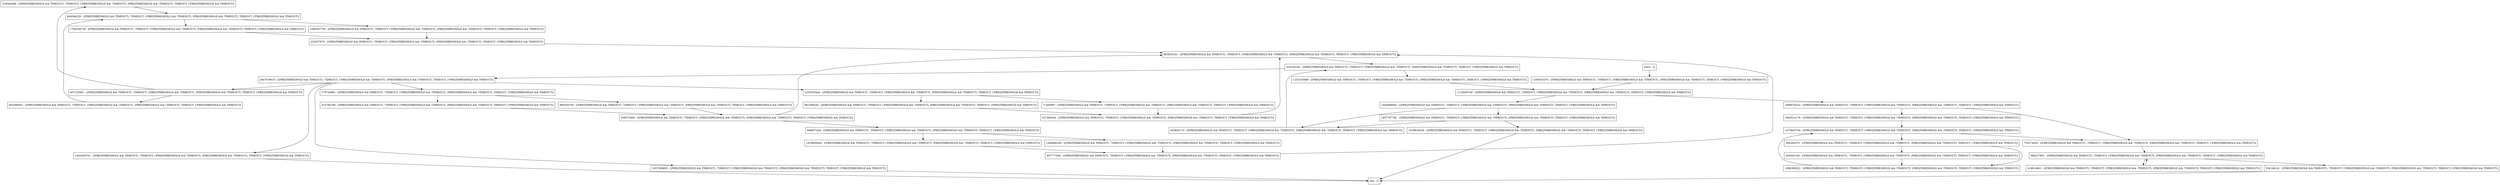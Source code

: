 digraph getColors {
node [shape=record];
318264398 [label="318264398 - [(FREQTHRESHOLD && TIMEOUT), !TIMEOUT, (!FREQTHRESHOLD && !TIMEOUT), (FREQTHRESHOLD && !TIMEOUT), TIMEOUT, (!FREQTHRESHOLD && TIMEOUT)]"];
1235202444 [label="1235202444 - [(FREQTHRESHOLD && TIMEOUT), !TIMEOUT, (!FREQTHRESHOLD && !TIMEOUT), (FREQTHRESHOLD && !TIMEOUT), TIMEOUT, (!FREQTHRESHOLD && TIMEOUT)]"];
946937244 [label="946937244 - [(FREQTHRESHOLD && TIMEOUT), !TIMEOUT, (!FREQTHRESHOLD && !TIMEOUT), (FREQTHRESHOLD && !TIMEOUT), TIMEOUT, (!FREQTHRESHOLD && TIMEOUT)]"];
1232163698 [label="1232163698 - [(FREQTHRESHOLD && TIMEOUT), !TIMEOUT, (!FREQTHRESHOLD && !TIMEOUT), (FREQTHRESHOLD && !TIMEOUT), TIMEOUT, (!FREQTHRESHOLD && TIMEOUT)]"];
515784788 [label="515784788 - [(FREQTHRESHOLD && TIMEOUT), !TIMEOUT, (!FREQTHRESHOLD && !TIMEOUT), (FREQTHRESHOLD && !TIMEOUT), TIMEOUT, (!FREQTHRESHOLD && TIMEOUT)]"];
1206680356 [label="1206680356 - [(FREQTHRESHOLD && TIMEOUT), !TIMEOUT, (!FREQTHRESHOLD && !TIMEOUT), (FREQTHRESHOLD && !TIMEOUT), TIMEOUT, (!FREQTHRESHOLD && TIMEOUT)]"];
407125901 [label="407125901 - [(FREQTHRESHOLD && TIMEOUT), !TIMEOUT, (!FREQTHRESHOLD && !TIMEOUT), (FREQTHRESHOLD && !TIMEOUT), TIMEOUT, (!FREQTHRESHOLD && TIMEOUT)]"];
204563156 [label="204563156 - [(FREQTHRESHOLD && TIMEOUT), !TIMEOUT, (!FREQTHRESHOLD && !TIMEOUT), (FREQTHRESHOLD && !TIMEOUT), TIMEOUT, (!FREQTHRESHOLD && TIMEOUT)]"];
1586307756 [label="1586307756 - [(FREQTHRESHOLD && TIMEOUT), !TIMEOUT, (!FREQTHRESHOLD && !TIMEOUT), (FREQTHRESHOLD && !TIMEOUT), TIMEOUT, (!FREQTHRESHOLD && TIMEOUT)]"];
953280601 [label="953280601 - [(FREQTHRESHOLD && TIMEOUT), !TIMEOUT, (!FREQTHRESHOLD && !TIMEOUT), (FREQTHRESHOLD && !TIMEOUT), TIMEOUT, (!FREQTHRESHOLD && TIMEOUT)]"];
1998078242 [label="1998078242 - [(FREQTHRESHOLD && TIMEOUT), !TIMEOUT, (!FREQTHRESHOLD && !TIMEOUT), (FREQTHRESHOLD && !TIMEOUT), TIMEOUT, (!FREQTHRESHOLD && TIMEOUT)]"];
333236165 [label="333236165 - [(FREQTHRESHOLD && TIMEOUT), !TIMEOUT, (!FREQTHRESHOLD && !TIMEOUT), (FREQTHRESHOLD && !TIMEOUT), TIMEOUT, (!FREQTHRESHOLD && TIMEOUT)]"];
1419859494 [label="1419859494 - [(FREQTHRESHOLD && TIMEOUT), !TIMEOUT, (!FREQTHRESHOLD && !TIMEOUT), (FREQTHRESHOLD && !TIMEOUT), TIMEOUT, (!FREQTHRESHOLD && TIMEOUT)]"];
905825141 [label="905825141 - [(FREQTHRESHOLD && TIMEOUT), !TIMEOUT, (!FREQTHRESHOLD && !TIMEOUT), (FREQTHRESHOLD && !TIMEOUT), TIMEOUT, (!FREQTHRESHOLD && TIMEOUT)]"];
235357975 [label="235357975 - [(FREQTHRESHOLD && TIMEOUT), !TIMEOUT, (!FREQTHRESHOLD && !TIMEOUT), (FREQTHRESHOLD && !TIMEOUT), TIMEOUT, (!FREQTHRESHOLD && TIMEOUT)]"];
588227991 [label="588227991 - [(FREQTHRESHOLD && TIMEOUT), !TIMEOUT, (!FREQTHRESHOLD && !TIMEOUT), (FREQTHRESHOLD && !TIMEOUT), TIMEOUT, (!FREQTHRESHOLD && TIMEOUT)]"];
755374562 [label="755374562 - [(FREQTHRESHOLD && TIMEOUT), !TIMEOUT, (!FREQTHRESHOLD && !TIMEOUT), (FREQTHRESHOLD && !TIMEOUT), TIMEOUT, (!FREQTHRESHOLD && TIMEOUT)]"];
1942514178 [label="1942514178 - [(FREQTHRESHOLD && TIMEOUT), !TIMEOUT, (!FREQTHRESHOLD && !TIMEOUT), (FREQTHRESHOLD && !TIMEOUT), TIMEOUT, (!FREQTHRESHOLD && TIMEOUT)]"];
71384087 [label="71384087 - [(FREQTHRESHOLD && TIMEOUT), !TIMEOUT, (!FREQTHRESHOLD && !TIMEOUT), (FREQTHRESHOLD && !TIMEOUT), TIMEOUT, (!FREQTHRESHOLD && TIMEOUT)]"];
1764330736 [label="1764330736 - [(FREQTHRESHOLD && TIMEOUT), !TIMEOUT, (!FREQTHRESHOLD && !TIMEOUT), (FREQTHRESHOLD && !TIMEOUT), TIMEOUT, (!FREQTHRESHOLD && TIMEOUT)]"];
300265475 [label="300265475 - [(FREQTHRESHOLD && TIMEOUT), !TIMEOUT, (!FREQTHRESHOLD && !TIMEOUT), (FREQTHRESHOLD && !TIMEOUT), TIMEOUT, (!FREQTHRESHOLD && TIMEOUT)]"];
402643173 [label="402643173 - [(FREQTHRESHOLD && TIMEOUT), !TIMEOUT, (!FREQTHRESHOLD && !TIMEOUT), (FREQTHRESHOLD && !TIMEOUT), TIMEOUT, (!FREQTHRESHOLD && TIMEOUT)]"];
1473845764 [label="1473845764 - [(FREQTHRESHOLD && TIMEOUT), !TIMEOUT, (!FREQTHRESHOLD && !TIMEOUT), (FREQTHRESHOLD && !TIMEOUT), TIMEOUT, (!FREQTHRESHOLD && TIMEOUT)]"];
418814641 [label="418814641 - [(FREQTHRESHOLD && TIMEOUT), !TIMEOUT, (!FREQTHRESHOLD && !TIMEOUT), (FREQTHRESHOLD && !TIMEOUT), TIMEOUT, (!FREQTHRESHOLD && TIMEOUT)]"];
497777206 [label="497777206 - [(FREQTHRESHOLD && TIMEOUT), !TIMEOUT, (!FREQTHRESHOLD && !TIMEOUT), (FREQTHRESHOLD && !TIMEOUT), TIMEOUT, (!FREQTHRESHOLD && TIMEOUT)]"];
1528816434 [label="1528816434 - [(FREQTHRESHOLD && TIMEOUT), !TIMEOUT, (!FREQTHRESHOLD && !TIMEOUT), (FREQTHRESHOLD && !TIMEOUT), TIMEOUT, (!FREQTHRESHOLD && TIMEOUT)]"];
2047679915 [label="2047679915 - [(FREQTHRESHOLD && TIMEOUT), !TIMEOUT, (!FREQTHRESHOLD && !TIMEOUT), (FREQTHRESHOLD && !TIMEOUT), TIMEOUT, (!FREQTHRESHOLD && TIMEOUT)]"];
981598245 [label="981598245 - [(FREQTHRESHOLD && TIMEOUT), !TIMEOUT, (!FREQTHRESHOLD && !TIMEOUT), (FREQTHRESHOLD && !TIMEOUT), TIMEOUT, (!FREQTHRESHOLD && TIMEOUT)]"];
534146141 [label="534146141 - [(FREQTHRESHOLD && TIMEOUT), !TIMEOUT, (!FREQTHRESHOLD && !TIMEOUT), (FREQTHRESHOLD && !TIMEOUT), TIMEOUT, (!FREQTHRESHOLD && TIMEOUT)]"];
1258033376 [label="1258033376 - [(FREQTHRESHOLD && TIMEOUT), !TIMEOUT, (!FREQTHRESHOLD && !TIMEOUT), (FREQTHRESHOLD && !TIMEOUT), TIMEOUT, (!FREQTHRESHOLD && TIMEOUT)]"];
entry [label="entry - []"];
exit [label="exit - []"];
179734891 [label="179734891 - [(FREQTHRESHOLD && TIMEOUT), !TIMEOUT, (!FREQTHRESHOLD && !TIMEOUT), (FREQTHRESHOLD && !TIMEOUT), TIMEOUT, (!FREQTHRESHOLD && TIMEOUT)]"];
1857797782 [label="1857797782 - [(FREQTHRESHOLD && TIMEOUT), !TIMEOUT, (!FREQTHRESHOLD && !TIMEOUT), (FREQTHRESHOLD && !TIMEOUT), TIMEOUT, (!FREQTHRESHOLD && TIMEOUT)]"];
1110929749 [label="1110929749 - [(FREQTHRESHOLD && TIMEOUT), !TIMEOUT, (!FREQTHRESHOLD && !TIMEOUT), (FREQTHRESHOLD && !TIMEOUT), TIMEOUT, (!FREQTHRESHOLD && TIMEOUT)]"];
1842556701 [label="1842556701 - [(FREQTHRESHOLD && TIMEOUT), !TIMEOUT, (!FREQTHRESHOLD && !TIMEOUT), (FREQTHRESHOLD && !TIMEOUT), TIMEOUT, (!FREQTHRESHOLD && TIMEOUT)]"];
237360424 [label="237360424 - [(FREQTHRESHOLD && TIMEOUT), !TIMEOUT, (!FREQTHRESHOLD && !TIMEOUT), (FREQTHRESHOLD && !TIMEOUT), TIMEOUT, (!FREQTHRESHOLD && TIMEOUT)]"];
844386220 [label="844386220 - [(FREQTHRESHOLD && TIMEOUT), !TIMEOUT, (!FREQTHRESHOLD && !TIMEOUT), (FREQTHRESHOLD && !TIMEOUT), TIMEOUT, (!FREQTHRESHOLD && TIMEOUT)]"];
1026466992 [label="1026466992 - [(FREQTHRESHOLD && TIMEOUT), !TIMEOUT, (!FREQTHRESHOLD && !TIMEOUT), (FREQTHRESHOLD && !TIMEOUT), TIMEOUT, (!FREQTHRESHOLD && TIMEOUT)]"];
209374459 [label="209374459 - [(FREQTHRESHOLD && TIMEOUT), !TIMEOUT, (!FREQTHRESHOLD && !TIMEOUT), (FREQTHRESHOLD && !TIMEOUT), TIMEOUT, (!FREQTHRESHOLD && TIMEOUT)]"];
995430783 [label="995430783 - [(FREQTHRESHOLD && TIMEOUT), !TIMEOUT, (!FREQTHRESHOLD && !TIMEOUT), (FREQTHRESHOLD && !TIMEOUT), TIMEOUT, (!FREQTHRESHOLD && TIMEOUT)]"];
1027658853 [label="1027658853 - [(FREQTHRESHOLD && TIMEOUT), !TIMEOUT, (!FREQTHRESHOLD && !TIMEOUT), (FREQTHRESHOLD && !TIMEOUT), TIMEOUT, (!FREQTHRESHOLD && TIMEOUT)]"];
1008308522 [label="1008308522 - [(FREQTHRESHOLD && TIMEOUT), !TIMEOUT, (!FREQTHRESHOLD && !TIMEOUT), (FREQTHRESHOLD && !TIMEOUT), TIMEOUT, (!FREQTHRESHOLD && TIMEOUT)]"];
entry;
exit;
318264398 -> 844386220;
1235202444 -> 71384087;
1235202444 -> 981598245;
946937244 -> 1419859494;
946937244 -> 1206680356;
1232163698 -> 1110929749;
515784788 -> 209374459;
1206680356 -> 497777206;
407125901 -> 318264398;
407125901 -> 953280601;
204563156 -> 1008308522;
1586307756 -> 235357975;
953280601 -> 844386220;
1998078242 -> 755374562;
1998078242 -> 1942514178;
333236165 -> 1232163698;
333236165 -> 2047679915;
1419859494 -> 497777206;
905825141 -> 333236165;
235357975 -> 905825141;
588227991 -> 418814641;
588227991 -> 534146141;
755374562 -> 588227991;
1942514178 -> 1473845764;
71384087 -> 237360424;
1764330736 -> 235357975;
300265475 -> 204563156;
300265475 -> 1008308522;
402643173 -> 333236165;
1473845764 -> 755374562;
1473845764 -> 300265475;
418814641 -> 588227991;
497777206 -> 905825141;
1528816434 -> exit;
2047679915 -> 1235202444;
2047679915 -> 179734891;
2047679915 -> 1842556701;
2047679915 -> 407125901;
2047679915 -> 1027658853;
981598245 -> 237360424;
534146141 -> exit;
1258033376 -> 1110929749;
entry -> 1258033376;
179734891 -> 515784788;
179734891 -> 995430783;
1857797782 -> 1528816434;
1857797782 -> 402643173;
1110929749 -> 1998078242;
1110929749 -> 1026466992;
1842556701 -> exit;
237360424 -> 905825141;
844386220 -> 1586307756;
844386220 -> 1764330736;
1026466992 -> 1857797782;
1026466992 -> 402643173;
209374459 -> 946937244;
209374459 -> 905825141;
995430783 -> 209374459;
1027658853 -> exit;
1008308522 -> 1473845764;
}

